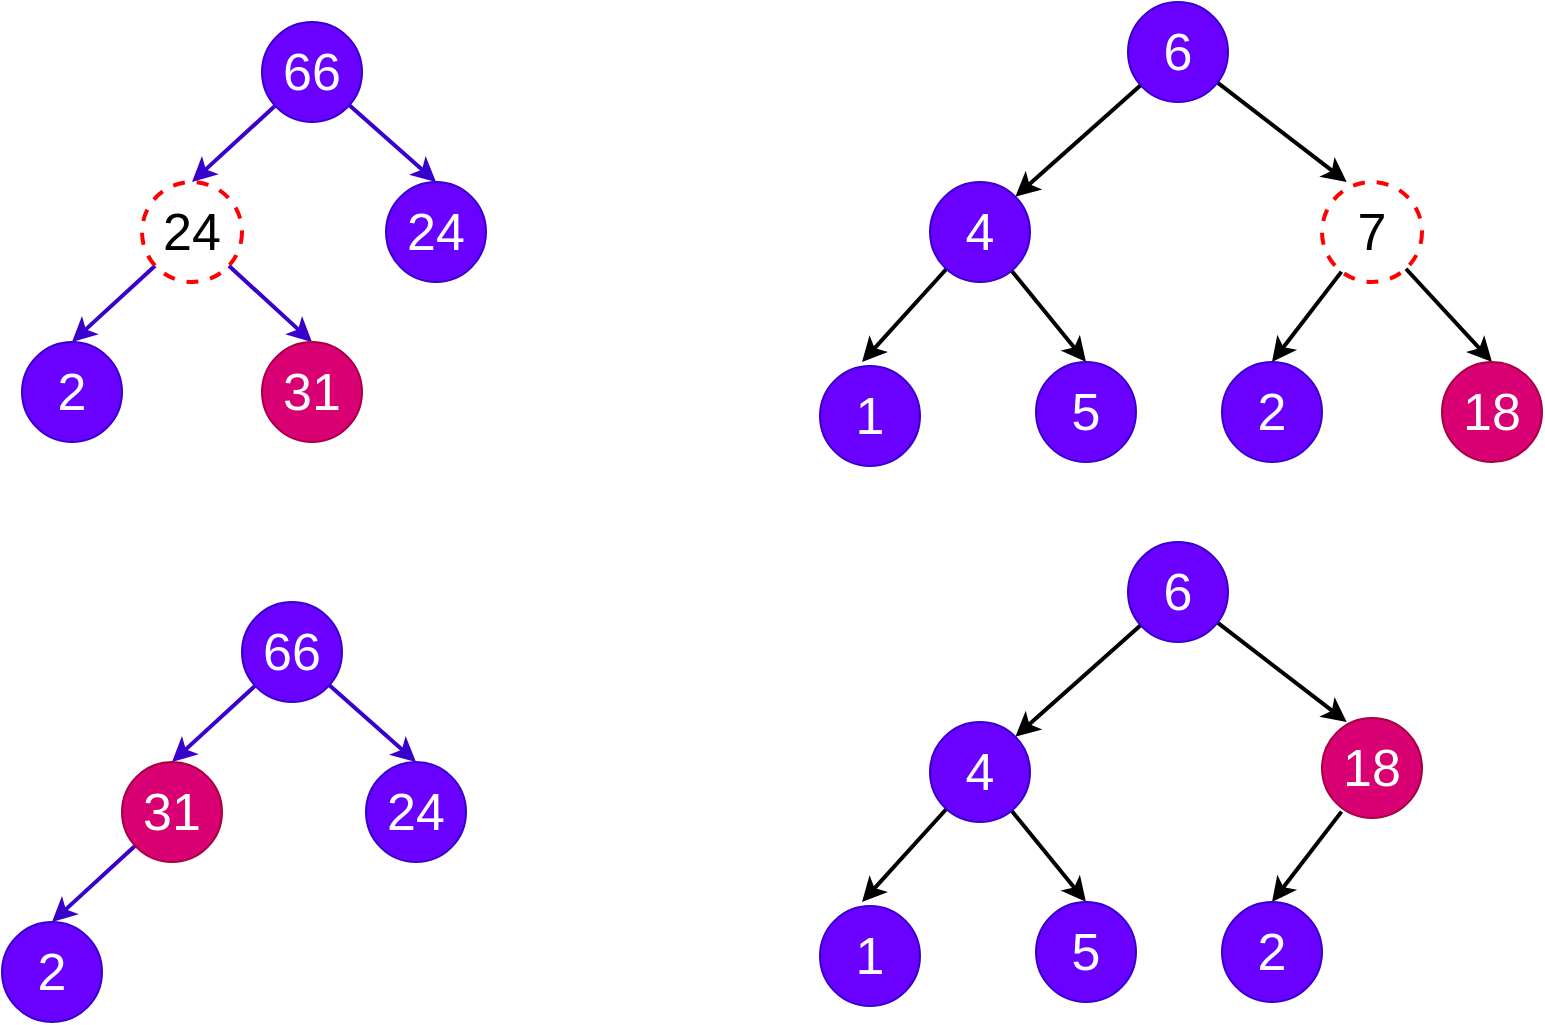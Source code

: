 <mxfile version="18.0.4" type="github">
  <diagram id="2GZqw9-q26ZN5Mv4OAI6" name="第 1 页">
    <mxGraphModel dx="882" dy="636" grid="1" gridSize="10" guides="1" tooltips="1" connect="1" arrows="1" fold="1" page="1" pageScale="1" pageWidth="827" pageHeight="1169" math="0" shadow="0">
      <root>
        <mxCell id="0" />
        <mxCell id="1" parent="0" />
        <mxCell id="yQiPnEU_5PFrZEUYjAex-3" style="rounded=0;orthogonalLoop=1;jettySize=auto;html=1;fontSize=26;entryX=0.5;entryY=0;entryDx=0;entryDy=0;fillColor=#6a00ff;strokeColor=#3700CC;strokeWidth=2;" edge="1" parent="1" source="yQiPnEU_5PFrZEUYjAex-1" target="yQiPnEU_5PFrZEUYjAex-2">
          <mxGeometry relative="1" as="geometry">
            <mxPoint x="150" y="240" as="targetPoint" />
          </mxGeometry>
        </mxCell>
        <mxCell id="yQiPnEU_5PFrZEUYjAex-6" style="rounded=0;orthogonalLoop=1;jettySize=auto;html=1;fontSize=26;entryX=0.5;entryY=0;entryDx=0;entryDy=0;fillColor=#6a00ff;strokeColor=#3700CC;strokeWidth=2;" edge="1" parent="1" source="yQiPnEU_5PFrZEUYjAex-1" target="yQiPnEU_5PFrZEUYjAex-5">
          <mxGeometry relative="1" as="geometry">
            <mxPoint x="260" y="240" as="targetPoint" />
          </mxGeometry>
        </mxCell>
        <mxCell id="yQiPnEU_5PFrZEUYjAex-1" value="&lt;font style=&quot;font-size: 26px;&quot;&gt;66&lt;/font&gt;" style="ellipse;whiteSpace=wrap;html=1;aspect=fixed;fillColor=#6a00ff;fontColor=#ffffff;strokeColor=#3700CC;" vertex="1" parent="1">
          <mxGeometry x="180" y="180" width="50" height="50" as="geometry" />
        </mxCell>
        <mxCell id="yQiPnEU_5PFrZEUYjAex-9" style="edgeStyle=none;rounded=0;orthogonalLoop=1;jettySize=auto;html=1;entryX=0.5;entryY=0;entryDx=0;entryDy=0;fontSize=26;fillColor=#6a00ff;strokeColor=#3700CC;strokeWidth=2;" edge="1" parent="1" source="yQiPnEU_5PFrZEUYjAex-2" target="yQiPnEU_5PFrZEUYjAex-7">
          <mxGeometry relative="1" as="geometry" />
        </mxCell>
        <mxCell id="yQiPnEU_5PFrZEUYjAex-10" style="edgeStyle=none;rounded=0;orthogonalLoop=1;jettySize=auto;html=1;entryX=0.5;entryY=0;entryDx=0;entryDy=0;fontSize=26;fillColor=#6a00ff;strokeColor=#3700CC;strokeWidth=2;" edge="1" parent="1" source="yQiPnEU_5PFrZEUYjAex-2" target="yQiPnEU_5PFrZEUYjAex-8">
          <mxGeometry relative="1" as="geometry" />
        </mxCell>
        <mxCell id="yQiPnEU_5PFrZEUYjAex-2" value="&lt;span style=&quot;font-size: 26px;&quot;&gt;24&lt;/span&gt;" style="ellipse;whiteSpace=wrap;html=1;aspect=fixed;dashed=1;strokeWidth=2;strokeColor=#FF0000;" vertex="1" parent="1">
          <mxGeometry x="120" y="260" width="50" height="50" as="geometry" />
        </mxCell>
        <mxCell id="yQiPnEU_5PFrZEUYjAex-5" value="&lt;span style=&quot;font-size: 26px;&quot;&gt;24&lt;/span&gt;" style="ellipse;whiteSpace=wrap;html=1;aspect=fixed;fillColor=#6a00ff;fontColor=#ffffff;strokeColor=#3700CC;" vertex="1" parent="1">
          <mxGeometry x="242" y="260" width="50" height="50" as="geometry" />
        </mxCell>
        <mxCell id="yQiPnEU_5PFrZEUYjAex-7" value="&lt;span style=&quot;font-size: 26px;&quot;&gt;2&lt;/span&gt;" style="ellipse;whiteSpace=wrap;html=1;aspect=fixed;fillColor=#6a00ff;fontColor=#ffffff;strokeColor=#3700CC;" vertex="1" parent="1">
          <mxGeometry x="60" y="340" width="50" height="50" as="geometry" />
        </mxCell>
        <mxCell id="yQiPnEU_5PFrZEUYjAex-8" value="&lt;span style=&quot;font-size: 26px;&quot;&gt;31&lt;/span&gt;" style="ellipse;whiteSpace=wrap;html=1;aspect=fixed;fillColor=#d80073;fontColor=#ffffff;strokeColor=#A50040;" vertex="1" parent="1">
          <mxGeometry x="180" y="340" width="50" height="50" as="geometry" />
        </mxCell>
        <mxCell id="yQiPnEU_5PFrZEUYjAex-12" style="rounded=0;orthogonalLoop=1;jettySize=auto;html=1;fontSize=26;entryX=0.5;entryY=0;entryDx=0;entryDy=0;fillColor=#6a00ff;strokeColor=#3700CC;strokeWidth=2;" edge="1" parent="1" source="yQiPnEU_5PFrZEUYjAex-14">
          <mxGeometry relative="1" as="geometry">
            <mxPoint x="135" y="550" as="targetPoint" />
          </mxGeometry>
        </mxCell>
        <mxCell id="yQiPnEU_5PFrZEUYjAex-13" style="rounded=0;orthogonalLoop=1;jettySize=auto;html=1;fontSize=26;entryX=0.5;entryY=0;entryDx=0;entryDy=0;fillColor=#6a00ff;strokeColor=#3700CC;strokeWidth=2;" edge="1" parent="1" source="yQiPnEU_5PFrZEUYjAex-14" target="yQiPnEU_5PFrZEUYjAex-18">
          <mxGeometry relative="1" as="geometry">
            <mxPoint x="250" y="530" as="targetPoint" />
          </mxGeometry>
        </mxCell>
        <mxCell id="yQiPnEU_5PFrZEUYjAex-14" value="&lt;font style=&quot;font-size: 26px;&quot;&gt;66&lt;/font&gt;" style="ellipse;whiteSpace=wrap;html=1;aspect=fixed;fillColor=#6a00ff;fontColor=#ffffff;strokeColor=#3700CC;" vertex="1" parent="1">
          <mxGeometry x="170" y="470" width="50" height="50" as="geometry" />
        </mxCell>
        <mxCell id="yQiPnEU_5PFrZEUYjAex-15" style="edgeStyle=none;rounded=0;orthogonalLoop=1;jettySize=auto;html=1;entryX=0.5;entryY=0;entryDx=0;entryDy=0;fontSize=26;fillColor=#6a00ff;strokeColor=#3700CC;strokeWidth=2;" edge="1" parent="1" target="yQiPnEU_5PFrZEUYjAex-19">
          <mxGeometry relative="1" as="geometry">
            <mxPoint x="116.571" y="591.893" as="sourcePoint" />
          </mxGeometry>
        </mxCell>
        <mxCell id="yQiPnEU_5PFrZEUYjAex-18" value="&lt;span style=&quot;font-size: 26px;&quot;&gt;24&lt;/span&gt;" style="ellipse;whiteSpace=wrap;html=1;aspect=fixed;fillColor=#6a00ff;fontColor=#ffffff;strokeColor=#3700CC;" vertex="1" parent="1">
          <mxGeometry x="232" y="550" width="50" height="50" as="geometry" />
        </mxCell>
        <mxCell id="yQiPnEU_5PFrZEUYjAex-19" value="&lt;span style=&quot;font-size: 26px;&quot;&gt;2&lt;/span&gt;" style="ellipse;whiteSpace=wrap;html=1;aspect=fixed;fillColor=#6a00ff;fontColor=#ffffff;strokeColor=#3700CC;" vertex="1" parent="1">
          <mxGeometry x="50" y="630" width="50" height="50" as="geometry" />
        </mxCell>
        <mxCell id="yQiPnEU_5PFrZEUYjAex-21" value="&lt;span style=&quot;font-size: 26px;&quot;&gt;31&lt;/span&gt;" style="ellipse;whiteSpace=wrap;html=1;aspect=fixed;fillColor=#d80073;fontColor=#ffffff;strokeColor=#A50040;" vertex="1" parent="1">
          <mxGeometry x="110" y="550" width="50" height="50" as="geometry" />
        </mxCell>
        <mxCell id="yQiPnEU_5PFrZEUYjAex-44" style="edgeStyle=none;rounded=0;orthogonalLoop=1;jettySize=auto;html=1;entryX=1;entryY=0;entryDx=0;entryDy=0;fontSize=26;strokeWidth=2;" edge="1" parent="1" source="yQiPnEU_5PFrZEUYjAex-22" target="yQiPnEU_5PFrZEUYjAex-23">
          <mxGeometry relative="1" as="geometry" />
        </mxCell>
        <mxCell id="yQiPnEU_5PFrZEUYjAex-45" style="edgeStyle=none;rounded=0;orthogonalLoop=1;jettySize=auto;html=1;fontSize=26;strokeWidth=2;entryX=0.247;entryY=0;entryDx=0;entryDy=0;entryPerimeter=0;" edge="1" parent="1" source="yQiPnEU_5PFrZEUYjAex-22" target="yQiPnEU_5PFrZEUYjAex-24">
          <mxGeometry relative="1" as="geometry">
            <mxPoint x="700" y="195" as="targetPoint" />
          </mxGeometry>
        </mxCell>
        <mxCell id="yQiPnEU_5PFrZEUYjAex-22" value="&lt;span style=&quot;font-size: 26px;&quot;&gt;6&lt;/span&gt;" style="ellipse;whiteSpace=wrap;html=1;aspect=fixed;fillColor=#6a00ff;fontColor=#ffffff;strokeColor=#3700CC;" vertex="1" parent="1">
          <mxGeometry x="613" y="170" width="50" height="50" as="geometry" />
        </mxCell>
        <mxCell id="yQiPnEU_5PFrZEUYjAex-47" style="edgeStyle=none;rounded=0;orthogonalLoop=1;jettySize=auto;html=1;fontSize=26;strokeWidth=2;" edge="1" parent="1" source="yQiPnEU_5PFrZEUYjAex-23">
          <mxGeometry relative="1" as="geometry">
            <mxPoint x="480" y="350" as="targetPoint" />
          </mxGeometry>
        </mxCell>
        <mxCell id="yQiPnEU_5PFrZEUYjAex-48" style="edgeStyle=none;rounded=0;orthogonalLoop=1;jettySize=auto;html=1;entryX=0.5;entryY=0;entryDx=0;entryDy=0;fontSize=26;strokeWidth=2;" edge="1" parent="1" source="yQiPnEU_5PFrZEUYjAex-23" target="yQiPnEU_5PFrZEUYjAex-41">
          <mxGeometry relative="1" as="geometry" />
        </mxCell>
        <mxCell id="yQiPnEU_5PFrZEUYjAex-23" value="&lt;span style=&quot;font-size: 26px;&quot;&gt;4&lt;/span&gt;" style="ellipse;whiteSpace=wrap;html=1;aspect=fixed;fillColor=#6a00ff;fontColor=#ffffff;strokeColor=#3700CC;" vertex="1" parent="1">
          <mxGeometry x="514" y="260" width="50" height="50" as="geometry" />
        </mxCell>
        <mxCell id="yQiPnEU_5PFrZEUYjAex-49" style="edgeStyle=none;rounded=0;orthogonalLoop=1;jettySize=auto;html=1;entryX=0.5;entryY=0;entryDx=0;entryDy=0;fontSize=26;strokeWidth=2;" edge="1" parent="1" source="yQiPnEU_5PFrZEUYjAex-24" target="yQiPnEU_5PFrZEUYjAex-42">
          <mxGeometry relative="1" as="geometry" />
        </mxCell>
        <mxCell id="yQiPnEU_5PFrZEUYjAex-50" style="edgeStyle=none;rounded=0;orthogonalLoop=1;jettySize=auto;html=1;entryX=0.5;entryY=0;entryDx=0;entryDy=0;fontSize=26;strokeWidth=2;" edge="1" parent="1" source="yQiPnEU_5PFrZEUYjAex-24" target="yQiPnEU_5PFrZEUYjAex-43">
          <mxGeometry relative="1" as="geometry" />
        </mxCell>
        <mxCell id="yQiPnEU_5PFrZEUYjAex-24" value="&lt;span style=&quot;font-size: 26px;&quot;&gt;7&lt;/span&gt;" style="ellipse;whiteSpace=wrap;html=1;aspect=fixed;strokeWidth=2;strokeColor=#FF0000;dashed=1;" vertex="1" parent="1">
          <mxGeometry x="710" y="260" width="50" height="50" as="geometry" />
        </mxCell>
        <mxCell id="yQiPnEU_5PFrZEUYjAex-40" value="&lt;span style=&quot;font-size: 26px;&quot;&gt;1&lt;/span&gt;" style="ellipse;whiteSpace=wrap;html=1;aspect=fixed;fillColor=#6a00ff;fontColor=#ffffff;strokeColor=#3700CC;" vertex="1" parent="1">
          <mxGeometry x="459" y="352" width="50" height="50" as="geometry" />
        </mxCell>
        <mxCell id="yQiPnEU_5PFrZEUYjAex-41" value="&lt;span style=&quot;font-size: 26px;&quot;&gt;5&lt;/span&gt;" style="ellipse;whiteSpace=wrap;html=1;aspect=fixed;fillColor=#6a00ff;fontColor=#ffffff;strokeColor=#3700CC;" vertex="1" parent="1">
          <mxGeometry x="567" y="350" width="50" height="50" as="geometry" />
        </mxCell>
        <mxCell id="yQiPnEU_5PFrZEUYjAex-42" value="&lt;span style=&quot;font-size: 26px;&quot;&gt;2&lt;/span&gt;" style="ellipse;whiteSpace=wrap;html=1;aspect=fixed;fillColor=#6a00ff;fontColor=#ffffff;strokeColor=#3700CC;" vertex="1" parent="1">
          <mxGeometry x="660" y="350" width="50" height="50" as="geometry" />
        </mxCell>
        <mxCell id="yQiPnEU_5PFrZEUYjAex-43" value="&lt;span style=&quot;font-size: 26px;&quot;&gt;18&lt;/span&gt;" style="ellipse;whiteSpace=wrap;html=1;aspect=fixed;fillColor=#d80073;fontColor=#ffffff;strokeColor=#A50040;" vertex="1" parent="1">
          <mxGeometry x="770" y="350" width="50" height="50" as="geometry" />
        </mxCell>
        <mxCell id="yQiPnEU_5PFrZEUYjAex-51" style="edgeStyle=none;rounded=0;orthogonalLoop=1;jettySize=auto;html=1;entryX=1;entryY=0;entryDx=0;entryDy=0;fontSize=26;strokeWidth=2;" edge="1" parent="1" source="yQiPnEU_5PFrZEUYjAex-53" target="yQiPnEU_5PFrZEUYjAex-56">
          <mxGeometry relative="1" as="geometry" />
        </mxCell>
        <mxCell id="yQiPnEU_5PFrZEUYjAex-52" style="edgeStyle=none;rounded=0;orthogonalLoop=1;jettySize=auto;html=1;fontSize=26;strokeWidth=2;entryX=0.247;entryY=0;entryDx=0;entryDy=0;entryPerimeter=0;" edge="1" parent="1" source="yQiPnEU_5PFrZEUYjAex-53">
          <mxGeometry relative="1" as="geometry">
            <mxPoint x="722.35" y="530" as="targetPoint" />
          </mxGeometry>
        </mxCell>
        <mxCell id="yQiPnEU_5PFrZEUYjAex-53" value="&lt;span style=&quot;font-size: 26px;&quot;&gt;6&lt;/span&gt;" style="ellipse;whiteSpace=wrap;html=1;aspect=fixed;fillColor=#6a00ff;fontColor=#ffffff;strokeColor=#3700CC;" vertex="1" parent="1">
          <mxGeometry x="613" y="440" width="50" height="50" as="geometry" />
        </mxCell>
        <mxCell id="yQiPnEU_5PFrZEUYjAex-54" style="edgeStyle=none;rounded=0;orthogonalLoop=1;jettySize=auto;html=1;fontSize=26;strokeWidth=2;" edge="1" parent="1" source="yQiPnEU_5PFrZEUYjAex-56">
          <mxGeometry relative="1" as="geometry">
            <mxPoint x="480" y="620" as="targetPoint" />
          </mxGeometry>
        </mxCell>
        <mxCell id="yQiPnEU_5PFrZEUYjAex-55" style="edgeStyle=none;rounded=0;orthogonalLoop=1;jettySize=auto;html=1;entryX=0.5;entryY=0;entryDx=0;entryDy=0;fontSize=26;strokeWidth=2;" edge="1" parent="1" source="yQiPnEU_5PFrZEUYjAex-56" target="yQiPnEU_5PFrZEUYjAex-61">
          <mxGeometry relative="1" as="geometry" />
        </mxCell>
        <mxCell id="yQiPnEU_5PFrZEUYjAex-56" value="&lt;span style=&quot;font-size: 26px;&quot;&gt;4&lt;/span&gt;" style="ellipse;whiteSpace=wrap;html=1;aspect=fixed;fillColor=#6a00ff;fontColor=#ffffff;strokeColor=#3700CC;" vertex="1" parent="1">
          <mxGeometry x="514" y="530" width="50" height="50" as="geometry" />
        </mxCell>
        <mxCell id="yQiPnEU_5PFrZEUYjAex-57" style="edgeStyle=none;rounded=0;orthogonalLoop=1;jettySize=auto;html=1;entryX=0.5;entryY=0;entryDx=0;entryDy=0;fontSize=26;strokeWidth=2;" edge="1" parent="1" target="yQiPnEU_5PFrZEUYjAex-62">
          <mxGeometry relative="1" as="geometry">
            <mxPoint x="719.757" y="574.816" as="sourcePoint" />
          </mxGeometry>
        </mxCell>
        <mxCell id="yQiPnEU_5PFrZEUYjAex-60" value="&lt;span style=&quot;font-size: 26px;&quot;&gt;1&lt;/span&gt;" style="ellipse;whiteSpace=wrap;html=1;aspect=fixed;fillColor=#6a00ff;fontColor=#ffffff;strokeColor=#3700CC;" vertex="1" parent="1">
          <mxGeometry x="459" y="622" width="50" height="50" as="geometry" />
        </mxCell>
        <mxCell id="yQiPnEU_5PFrZEUYjAex-61" value="&lt;span style=&quot;font-size: 26px;&quot;&gt;5&lt;/span&gt;" style="ellipse;whiteSpace=wrap;html=1;aspect=fixed;fillColor=#6a00ff;fontColor=#ffffff;strokeColor=#3700CC;" vertex="1" parent="1">
          <mxGeometry x="567" y="620" width="50" height="50" as="geometry" />
        </mxCell>
        <mxCell id="yQiPnEU_5PFrZEUYjAex-62" value="&lt;span style=&quot;font-size: 26px;&quot;&gt;2&lt;/span&gt;" style="ellipse;whiteSpace=wrap;html=1;aspect=fixed;fillColor=#6a00ff;fontColor=#ffffff;strokeColor=#3700CC;" vertex="1" parent="1">
          <mxGeometry x="660" y="620" width="50" height="50" as="geometry" />
        </mxCell>
        <mxCell id="yQiPnEU_5PFrZEUYjAex-63" value="&lt;span style=&quot;font-size: 26px;&quot;&gt;18&lt;/span&gt;" style="ellipse;whiteSpace=wrap;html=1;aspect=fixed;fillColor=#d80073;fontColor=#ffffff;strokeColor=#A50040;" vertex="1" parent="1">
          <mxGeometry x="710" y="528" width="50" height="50" as="geometry" />
        </mxCell>
      </root>
    </mxGraphModel>
  </diagram>
</mxfile>
